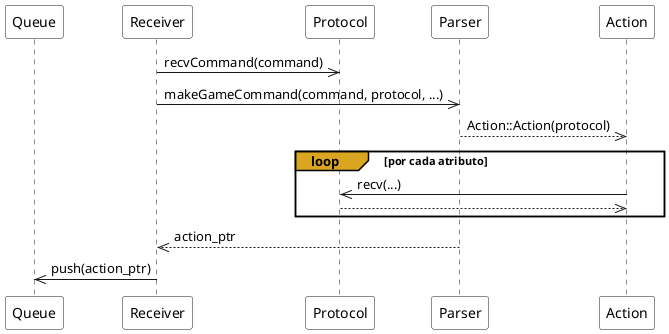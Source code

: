 @startuml recvAction
skinparam ParticipantBackgroundColor white

participant Queue as game_queue
participant Receiver as recv
participant Protocol as protocol 
participant Parser as parser
participant Action as action

recv ->> protocol : recvCommand(command)
recv ->> parser : makeGameCommand(command, protocol, ...)
parser -->> action : Action::Action(protocol)

loop#GoldenRod por cada atributo
    action ->> protocol : recv(...)
    protocol -->> action
end

parser -->> recv : action_ptr
recv ->> game_queue : push(action_ptr)


@enduml